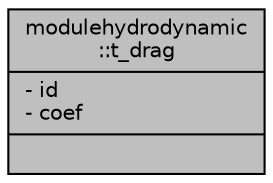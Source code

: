 digraph "modulehydrodynamic::t_drag"
{
 // LATEX_PDF_SIZE
  edge [fontname="Helvetica",fontsize="10",labelfontname="Helvetica",labelfontsize="10"];
  node [fontname="Helvetica",fontsize="10",shape=record];
  Node1 [label="{modulehydrodynamic\l::t_drag\n|- id\l- coef\l|}",height=0.2,width=0.4,color="black", fillcolor="grey75", style="filled", fontcolor="black",tooltip=" "];
}

